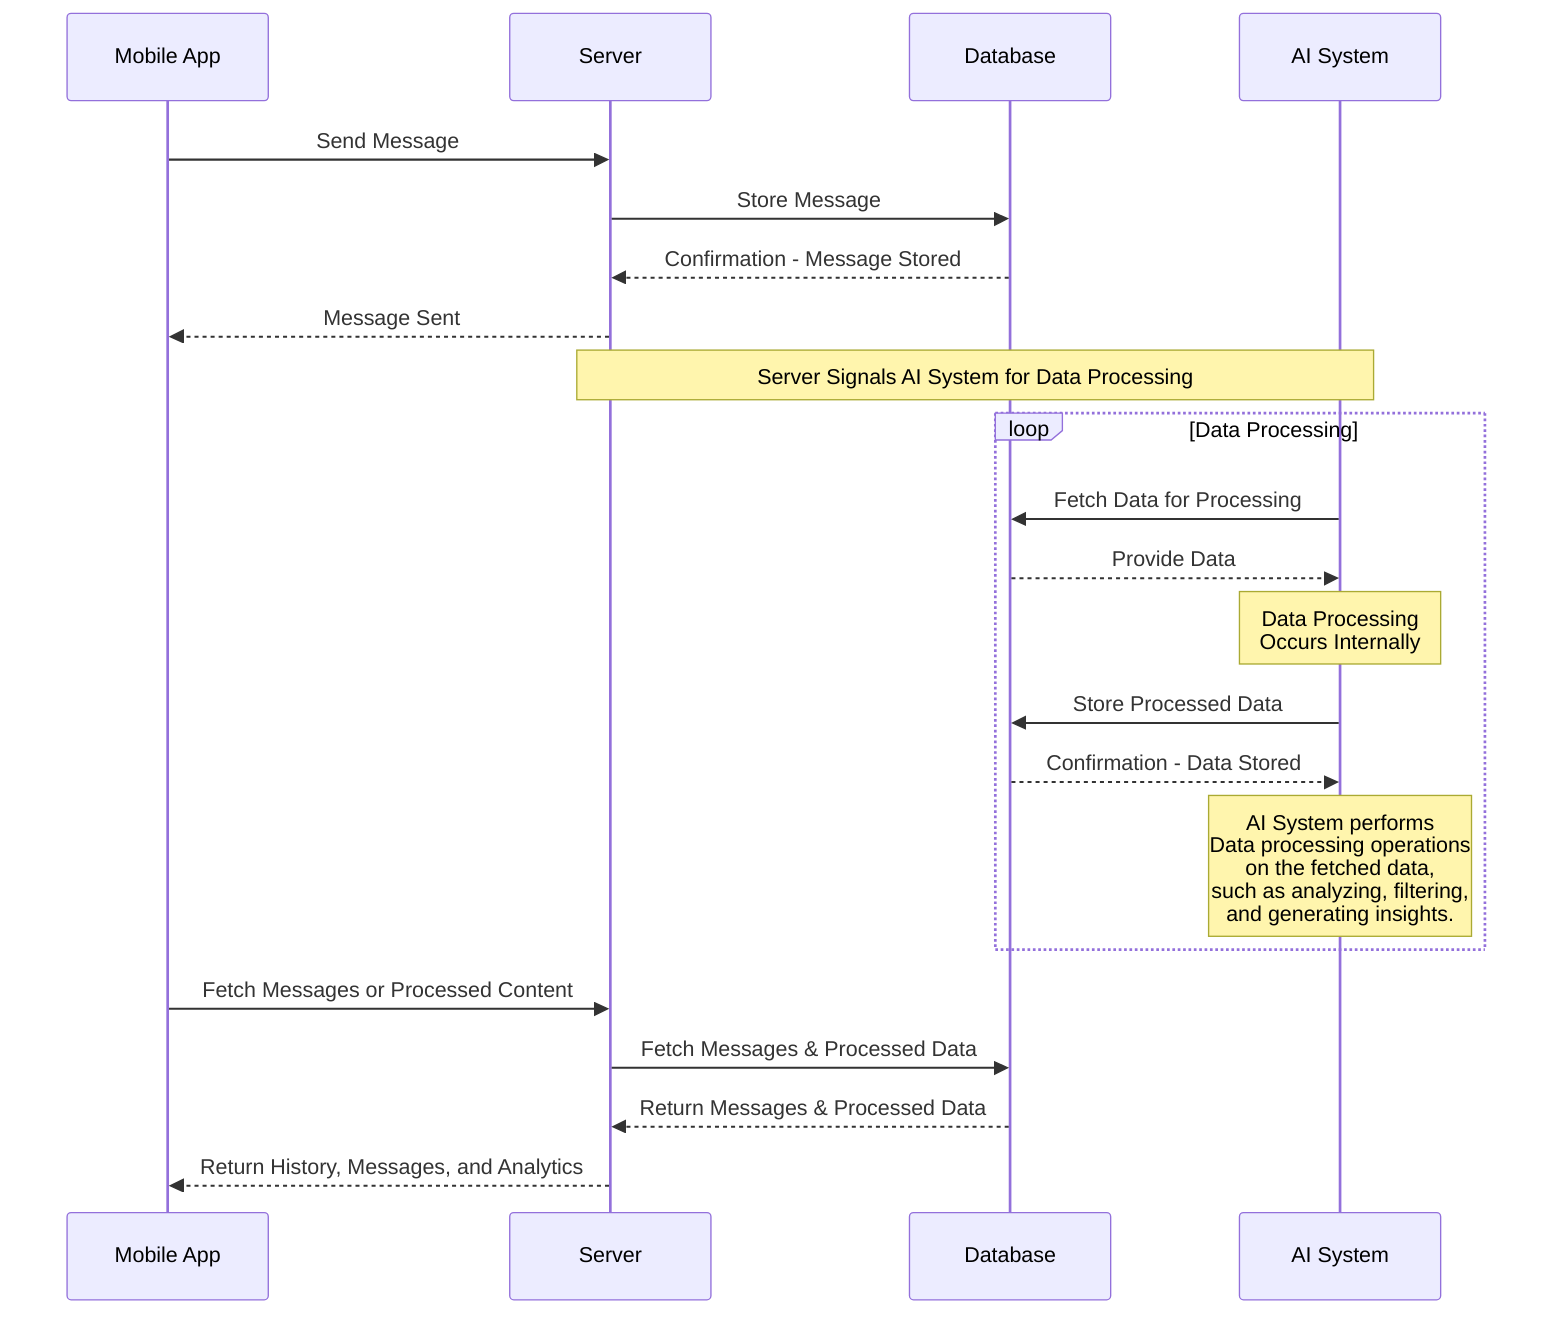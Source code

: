 sequenceDiagram
    participant Mobile App
    participant Server
    participant Database
    participant AI System

    Mobile App->>Server: Send Message
    Server->>Database: Store Message
    Database-->>Server: Confirmation - Message Stored
    Server-->>Mobile App: Message Sent

    Note over Server, AI System: Server Signals AI System for Data Processing

    loop Data Processing
        AI System->>Database: Fetch Data for Processing
        Database-->>AI System: Provide Data
        Note over AI System: Data Processing<br>Occurs Internally
        AI System->>Database: Store Processed Data
        Database-->>AI System: Confirmation - Data Stored
        Note over AI System: AI System performs<br>Data processing operations<br>on the fetched data,<br>such as analyzing, filtering,<br>and generating insights.
    end

    Mobile App->>Server: Fetch Messages or Processed Content
    Server->>Database: Fetch Messages & Processed Data
    Database-->>Server: Return Messages & Processed Data
    Server-->>Mobile App: Return History, Messages, and Analytics
